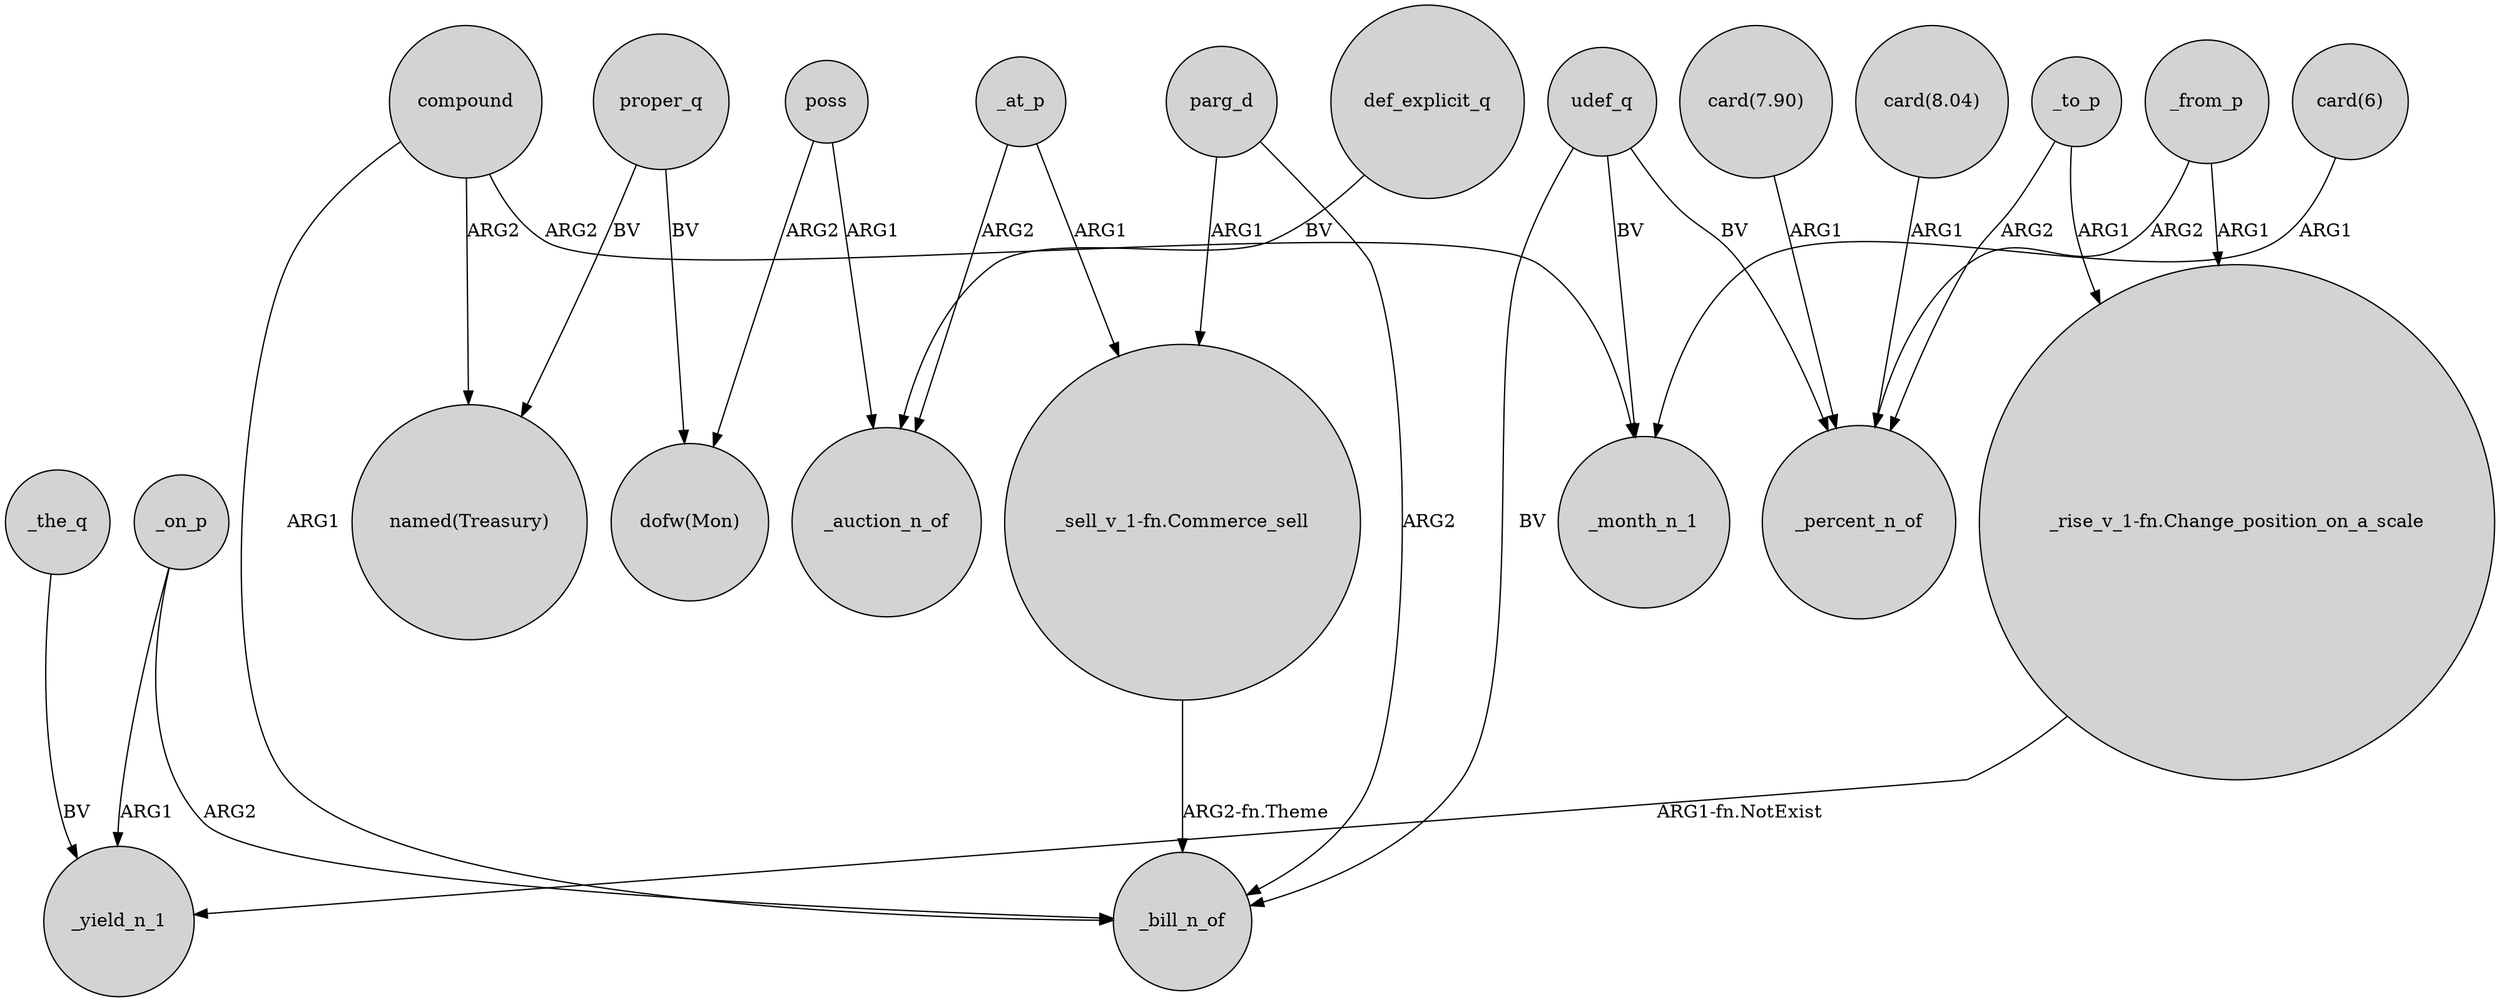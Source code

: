 digraph {
	node [shape=circle style=filled]
	_the_q -> _yield_n_1 [label=BV]
	compound -> "named(Treasury)" [label=ARG2]
	compound -> _month_n_1 [label=ARG2]
	compound -> _bill_n_of [label=ARG1]
	"_sell_v_1-fn.Commerce_sell" -> _bill_n_of [label="ARG2-fn.Theme"]
	parg_d -> "_sell_v_1-fn.Commerce_sell" [label=ARG1]
	udef_q -> _bill_n_of [label=BV]
	udef_q -> _month_n_1 [label=BV]
	parg_d -> _bill_n_of [label=ARG2]
	"card(7.90)" -> _percent_n_of [label=ARG1]
	proper_q -> "dofw(Mon)" [label=BV]
	"card(8.04)" -> _percent_n_of [label=ARG1]
	poss -> _auction_n_of [label=ARG1]
	proper_q -> "named(Treasury)" [label=BV]
	_on_p -> _bill_n_of [label=ARG2]
	_to_p -> _percent_n_of [label=ARG2]
	_from_p -> _percent_n_of [label=ARG2]
	poss -> "dofw(Mon)" [label=ARG2]
	udef_q -> _percent_n_of [label=BV]
	"card(6)" -> _month_n_1 [label=ARG1]
	_at_p -> _auction_n_of [label=ARG2]
	_on_p -> _yield_n_1 [label=ARG1]
	_to_p -> "_rise_v_1-fn.Change_position_on_a_scale" [label=ARG1]
	def_explicit_q -> _auction_n_of [label=BV]
	_at_p -> "_sell_v_1-fn.Commerce_sell" [label=ARG1]
	"_rise_v_1-fn.Change_position_on_a_scale" -> _yield_n_1 [label="ARG1-fn.NotExist"]
	_from_p -> "_rise_v_1-fn.Change_position_on_a_scale" [label=ARG1]
}
